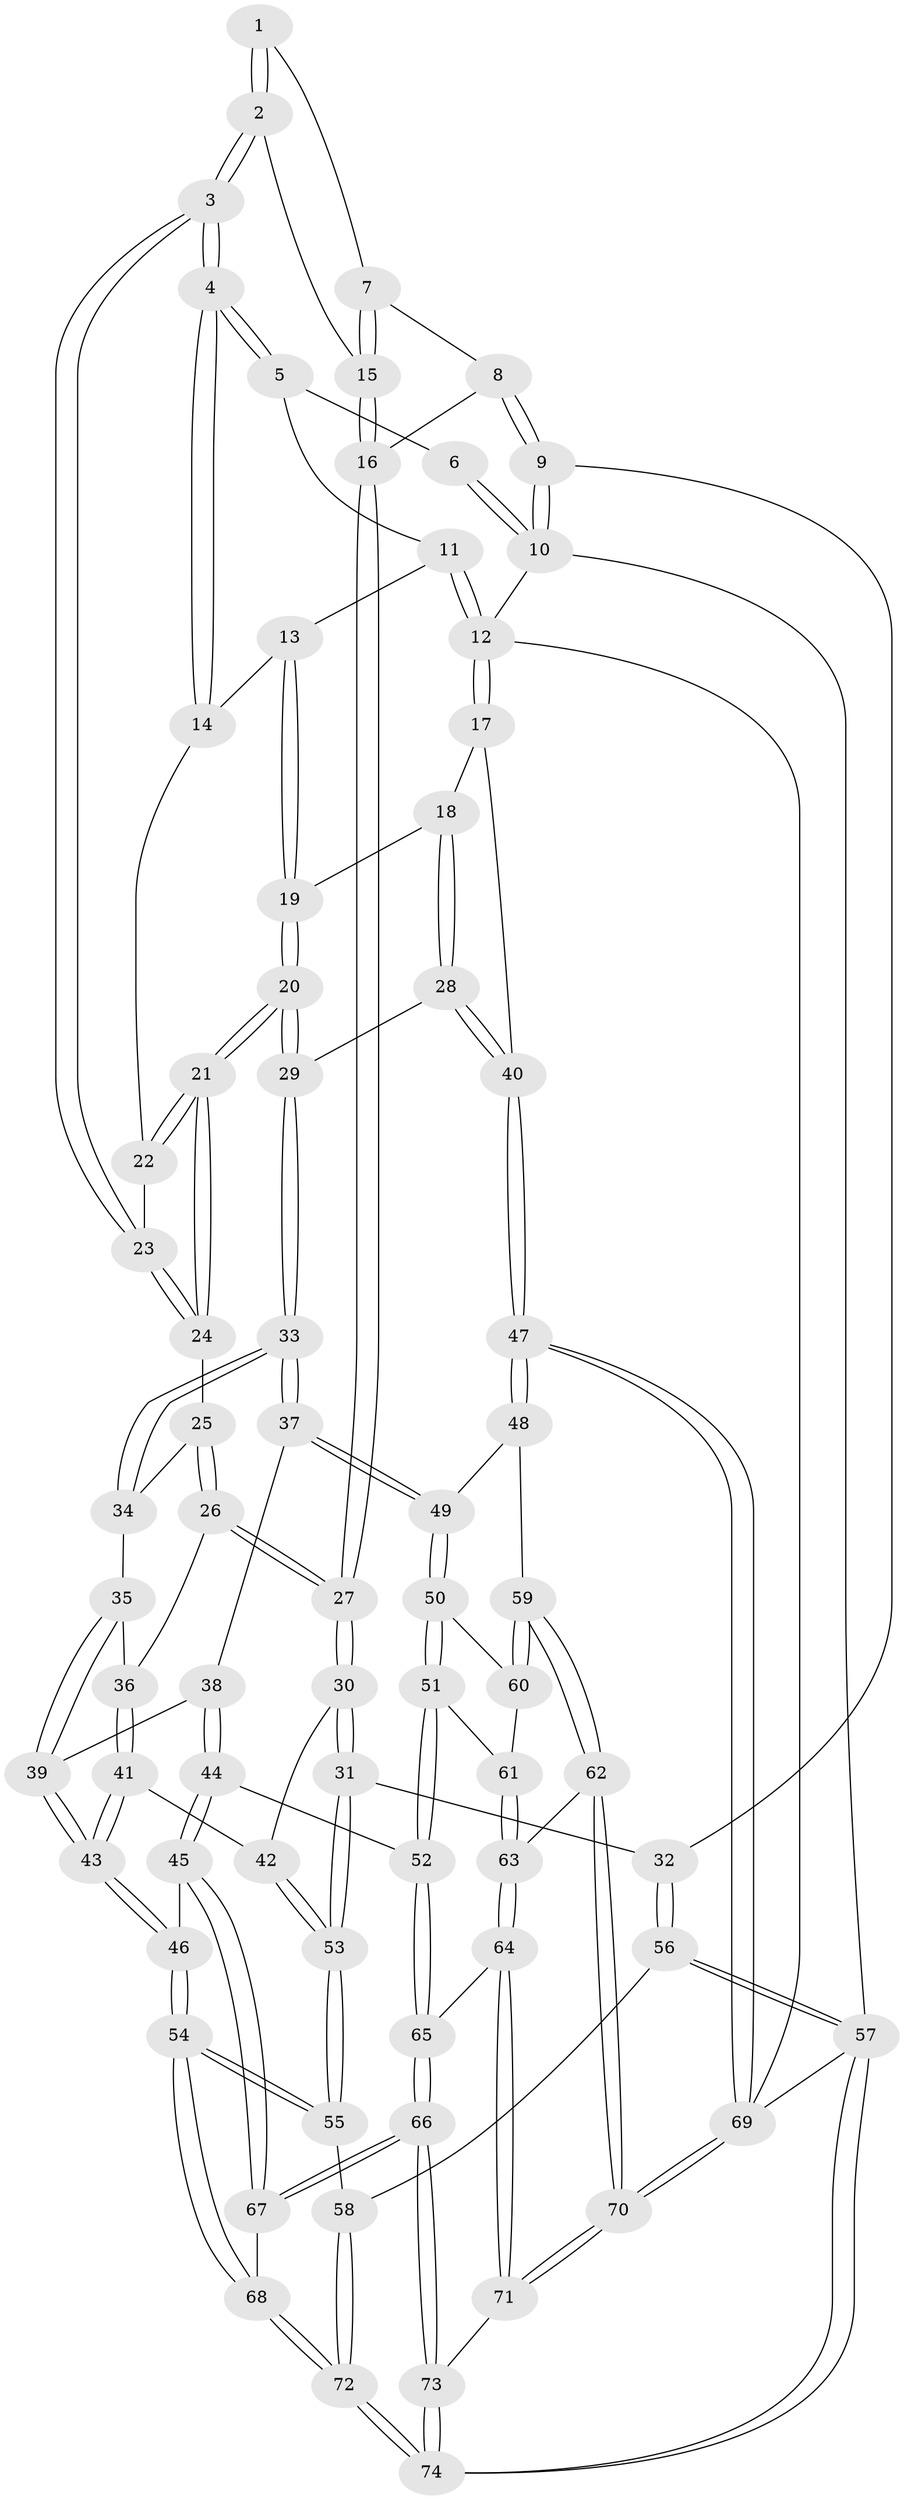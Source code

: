 // coarse degree distribution, {2: 0.06666666666666667, 3: 0.5111111111111111, 4: 0.37777777777777777, 6: 0.022222222222222223, 5: 0.022222222222222223}
// Generated by graph-tools (version 1.1) at 2025/38/03/04/25 23:38:30]
// undirected, 74 vertices, 182 edges
graph export_dot {
  node [color=gray90,style=filled];
  1 [pos="+0.19367232706747511+0"];
  2 [pos="+0.31959336346900263+0.13507746511958862"];
  3 [pos="+0.42851035741679744+0.14112608853783648"];
  4 [pos="+0.44102067485558094+0.09900197459860466"];
  5 [pos="+0.4518152595516336+0"];
  6 [pos="+0.19349248868656524+0"];
  7 [pos="+0.16225634471340994+0.027542976217348213"];
  8 [pos="+0.06843805415983305+0.0970153903973954"];
  9 [pos="+0+0.07517441180877109"];
  10 [pos="+0+0"];
  11 [pos="+0.7775329484391218+0"];
  12 [pos="+1+0"];
  13 [pos="+0.7469863528663254+0.012763159504811805"];
  14 [pos="+0.7337245787591148+0.028079749340967127"];
  15 [pos="+0.24857653790074916+0.15265125202601798"];
  16 [pos="+0.1775223615908756+0.23162558716950335"];
  17 [pos="+1+0.14978329259182477"];
  18 [pos="+0.9860186377788555+0.19601192085509725"];
  19 [pos="+0.8720282676749482+0.1704237285451198"];
  20 [pos="+0.7185993470529077+0.32970745557317216"];
  21 [pos="+0.697134431599624+0.2962347370744212"];
  22 [pos="+0.677416745219389+0.13900363977423022"];
  23 [pos="+0.44801870798426796+0.1795982728422477"];
  24 [pos="+0.45078046694572926+0.19774247961585323"];
  25 [pos="+0.44707095340158565+0.21644451871891204"];
  26 [pos="+0.21363871580072047+0.3865940680946069"];
  27 [pos="+0.13587918554317074+0.3607517210315997"];
  28 [pos="+0.8495374125471964+0.4146124075998443"];
  29 [pos="+0.7240435832163622+0.413445928097659"];
  30 [pos="+0.014129692925653652+0.4044515126902972"];
  31 [pos="+0+0.4152410647426817"];
  32 [pos="+0+0.41376749572296617"];
  33 [pos="+0.7117233725566365+0.4283095043060517"];
  34 [pos="+0.4812742581079071+0.37932919956497685"];
  35 [pos="+0.47447066414418787+0.3874195748765296"];
  36 [pos="+0.2169055820158893+0.3893472213207654"];
  37 [pos="+0.7058011898467398+0.46069479875523317"];
  38 [pos="+0.5514665512062761+0.5394174675001905"];
  39 [pos="+0.4432604058758984+0.48063359071715755"];
  40 [pos="+1+0.564151725131668"];
  41 [pos="+0.3300396583236058+0.5527489494192696"];
  42 [pos="+0.18323398449148112+0.5991339074029998"];
  43 [pos="+0.3545302956046447+0.5699602926627187"];
  44 [pos="+0.5021283114009778+0.6723405921296586"];
  45 [pos="+0.4318186343971528+0.680082271728235"];
  46 [pos="+0.37161763412450377+0.6282427404376496"];
  47 [pos="+1+0.6212351218219742"];
  48 [pos="+0.8520611468178411+0.6451426578054034"];
  49 [pos="+0.7173523183796421+0.5338613913349463"];
  50 [pos="+0.6572138376914736+0.6541938701421174"];
  51 [pos="+0.5817404527016287+0.6918307314822855"];
  52 [pos="+0.5732763702118914+0.6949577958716436"];
  53 [pos="+0.15560225114441822+0.7189383844418168"];
  54 [pos="+0.16835502227648952+0.7674484522702227"];
  55 [pos="+0.16246059716898303+0.7623052881332867"];
  56 [pos="+0+0.6674821813697396"];
  57 [pos="+0+1"];
  58 [pos="+0.07903344979811+0.7542259871543331"];
  59 [pos="+0.7843123188764305+0.7590865646039185"];
  60 [pos="+0.7220971793582421+0.7241222252741064"];
  61 [pos="+0.6734248935360942+0.7725252434442447"];
  62 [pos="+0.790086827596312+0.7892402164451248"];
  63 [pos="+0.6603216582457784+0.829144556416142"];
  64 [pos="+0.6477156538135828+0.838882848307455"];
  65 [pos="+0.5834396431667235+0.75963272749985"];
  66 [pos="+0.41395783365473066+1"];
  67 [pos="+0.39157938530173775+0.9670228483857285"];
  68 [pos="+0.18747263102087103+0.8301642320251499"];
  69 [pos="+1+1"];
  70 [pos="+1+1"];
  71 [pos="+0.5967230818722284+1"];
  72 [pos="+0+1"];
  73 [pos="+0.4533238246641192+1"];
  74 [pos="+0+1"];
  1 -- 2;
  1 -- 2;
  1 -- 7;
  2 -- 3;
  2 -- 3;
  2 -- 15;
  3 -- 4;
  3 -- 4;
  3 -- 23;
  3 -- 23;
  4 -- 5;
  4 -- 5;
  4 -- 14;
  4 -- 14;
  5 -- 6;
  5 -- 11;
  6 -- 10;
  6 -- 10;
  7 -- 8;
  7 -- 15;
  7 -- 15;
  8 -- 9;
  8 -- 9;
  8 -- 16;
  9 -- 10;
  9 -- 10;
  9 -- 32;
  10 -- 12;
  10 -- 57;
  11 -- 12;
  11 -- 12;
  11 -- 13;
  12 -- 17;
  12 -- 17;
  12 -- 69;
  13 -- 14;
  13 -- 19;
  13 -- 19;
  14 -- 22;
  15 -- 16;
  15 -- 16;
  16 -- 27;
  16 -- 27;
  17 -- 18;
  17 -- 40;
  18 -- 19;
  18 -- 28;
  18 -- 28;
  19 -- 20;
  19 -- 20;
  20 -- 21;
  20 -- 21;
  20 -- 29;
  20 -- 29;
  21 -- 22;
  21 -- 22;
  21 -- 24;
  21 -- 24;
  22 -- 23;
  23 -- 24;
  23 -- 24;
  24 -- 25;
  25 -- 26;
  25 -- 26;
  25 -- 34;
  26 -- 27;
  26 -- 27;
  26 -- 36;
  27 -- 30;
  27 -- 30;
  28 -- 29;
  28 -- 40;
  28 -- 40;
  29 -- 33;
  29 -- 33;
  30 -- 31;
  30 -- 31;
  30 -- 42;
  31 -- 32;
  31 -- 53;
  31 -- 53;
  32 -- 56;
  32 -- 56;
  33 -- 34;
  33 -- 34;
  33 -- 37;
  33 -- 37;
  34 -- 35;
  35 -- 36;
  35 -- 39;
  35 -- 39;
  36 -- 41;
  36 -- 41;
  37 -- 38;
  37 -- 49;
  37 -- 49;
  38 -- 39;
  38 -- 44;
  38 -- 44;
  39 -- 43;
  39 -- 43;
  40 -- 47;
  40 -- 47;
  41 -- 42;
  41 -- 43;
  41 -- 43;
  42 -- 53;
  42 -- 53;
  43 -- 46;
  43 -- 46;
  44 -- 45;
  44 -- 45;
  44 -- 52;
  45 -- 46;
  45 -- 67;
  45 -- 67;
  46 -- 54;
  46 -- 54;
  47 -- 48;
  47 -- 48;
  47 -- 69;
  47 -- 69;
  48 -- 49;
  48 -- 59;
  49 -- 50;
  49 -- 50;
  50 -- 51;
  50 -- 51;
  50 -- 60;
  51 -- 52;
  51 -- 52;
  51 -- 61;
  52 -- 65;
  52 -- 65;
  53 -- 55;
  53 -- 55;
  54 -- 55;
  54 -- 55;
  54 -- 68;
  54 -- 68;
  55 -- 58;
  56 -- 57;
  56 -- 57;
  56 -- 58;
  57 -- 74;
  57 -- 74;
  57 -- 69;
  58 -- 72;
  58 -- 72;
  59 -- 60;
  59 -- 60;
  59 -- 62;
  59 -- 62;
  60 -- 61;
  61 -- 63;
  61 -- 63;
  62 -- 63;
  62 -- 70;
  62 -- 70;
  63 -- 64;
  63 -- 64;
  64 -- 65;
  64 -- 71;
  64 -- 71;
  65 -- 66;
  65 -- 66;
  66 -- 67;
  66 -- 67;
  66 -- 73;
  66 -- 73;
  67 -- 68;
  68 -- 72;
  68 -- 72;
  69 -- 70;
  69 -- 70;
  70 -- 71;
  70 -- 71;
  71 -- 73;
  72 -- 74;
  72 -- 74;
  73 -- 74;
  73 -- 74;
}
